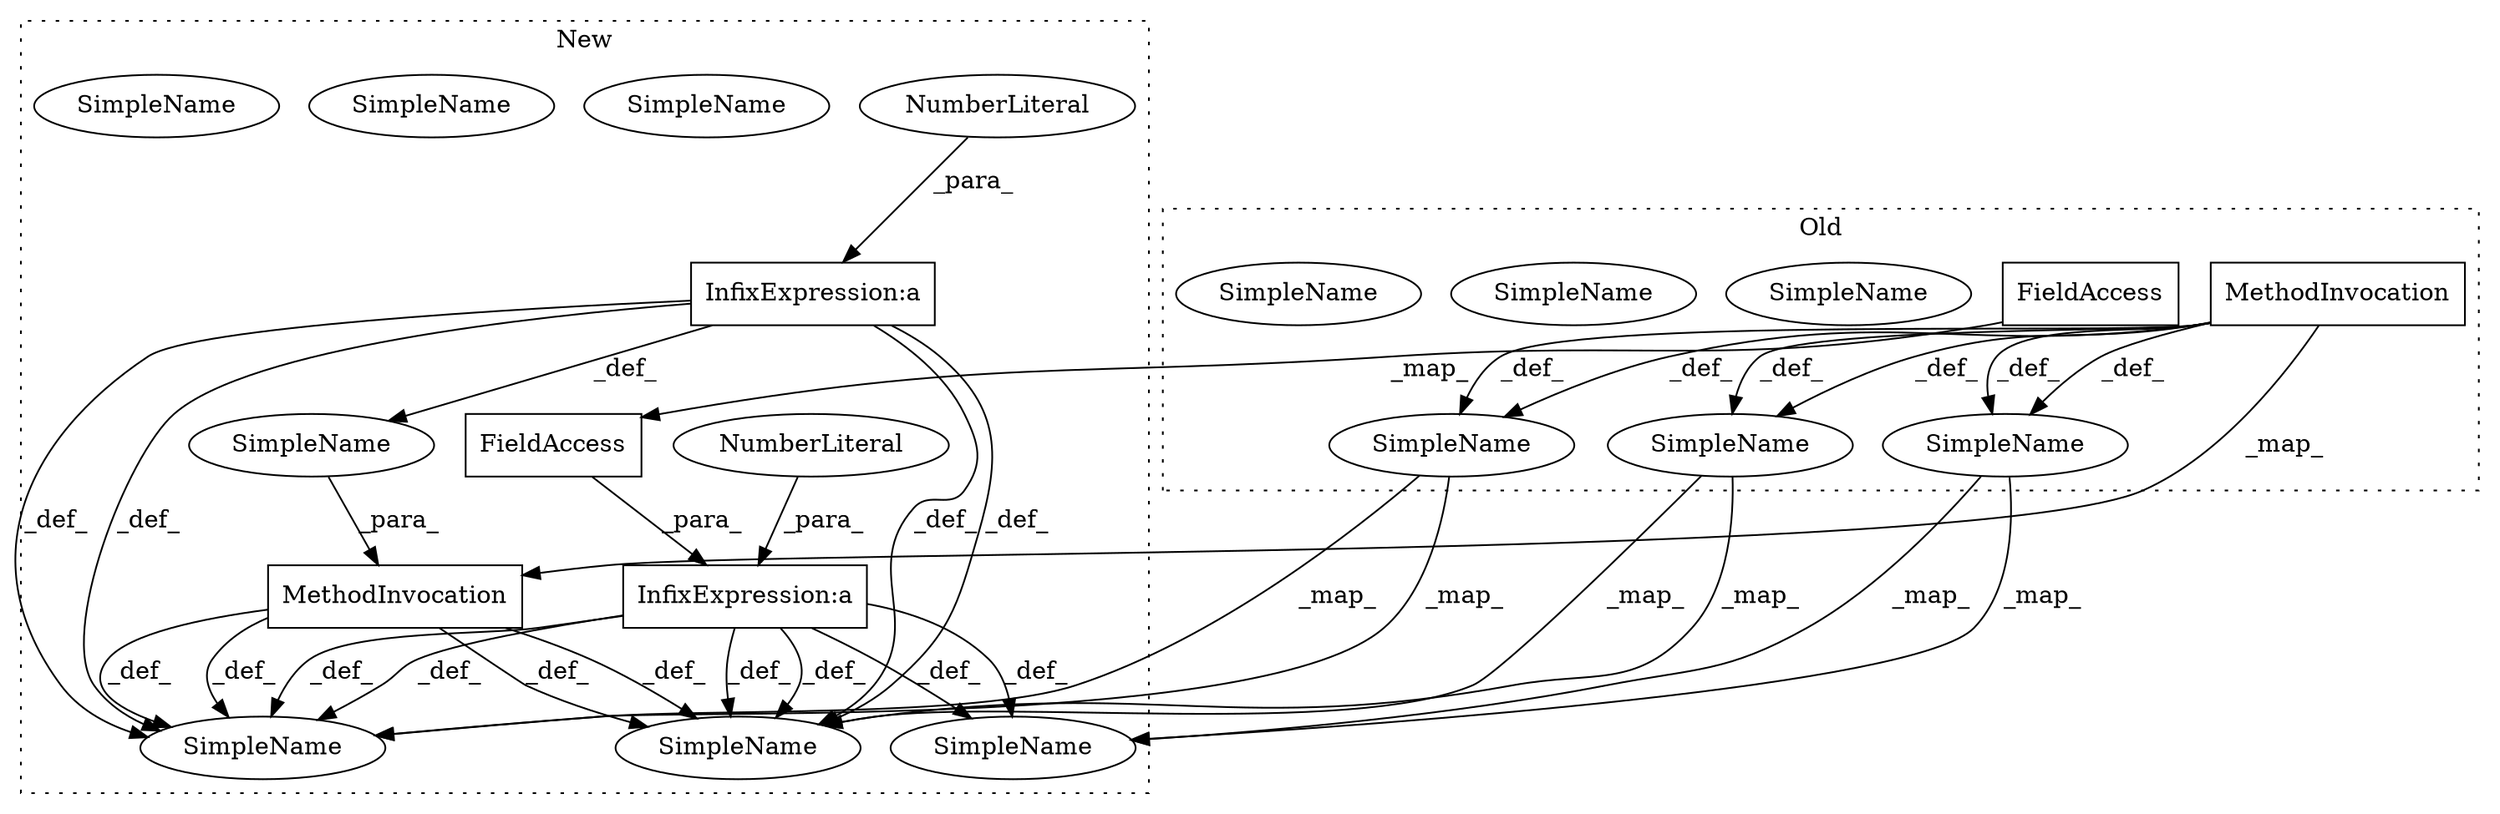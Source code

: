 digraph G {
subgraph cluster0 {
2 [label="FieldAccess" a="22" s="22412" l="3" shape="box"];
3 [label="MethodInvocation" a="32" s="21221,21233" l="7,1" shape="box"];
9 [label="SimpleName" a="42" s="23160" l="5" shape="ellipse"];
10 [label="SimpleName" a="42" s="23088" l="7" shape="ellipse"];
11 [label="SimpleName" a="42" s="21213" l="7" shape="ellipse"];
12 [label="SimpleName" a="42" s="23088" l="7" shape="ellipse"];
13 [label="SimpleName" a="42" s="23160" l="5" shape="ellipse"];
14 [label="SimpleName" a="42" s="21213" l="7" shape="ellipse"];
label = "Old";
style="dotted";
}
subgraph cluster1 {
1 [label="FieldAccess" a="22" s="21250" l="3" shape="box"];
4 [label="MethodInvocation" a="32" s="22427,22443" l="7,1" shape="box"];
5 [label="NumberLiteral" a="34" s="22442" l="1" shape="ellipse"];
6 [label="NumberLiteral" a="34" s="21256" l="1" shape="ellipse"];
7 [label="SimpleName" a="42" s="23116" l="7" shape="ellipse"];
8 [label="SimpleName" a="42" s="23188" l="5" shape="ellipse"];
15 [label="SimpleName" a="42" s="23116" l="7" shape="ellipse"];
16 [label="SimpleName" a="42" s="23188" l="5" shape="ellipse"];
17 [label="SimpleName" a="42" s="" l="" shape="ellipse"];
18 [label="SimpleName" a="42" s="21233" l="7" shape="ellipse"];
19 [label="SimpleName" a="42" s="21233" l="7" shape="ellipse"];
20 [label="InfixExpression:a" a="27" s="22439" l="3" shape="box"];
21 [label="InfixExpression:a" a="27" s="21253" l="3" shape="box"];
label = "New";
style="dotted";
}
1 -> 21 [label="_para_"];
2 -> 1 [label="_map_"];
3 -> 9 [label="_def_"];
3 -> 14 [label="_def_"];
3 -> 4 [label="_map_"];
3 -> 9 [label="_def_"];
3 -> 10 [label="_def_"];
3 -> 10 [label="_def_"];
3 -> 14 [label="_def_"];
4 -> 8 [label="_def_"];
4 -> 8 [label="_def_"];
4 -> 15 [label="_def_"];
4 -> 15 [label="_def_"];
5 -> 20 [label="_para_"];
6 -> 21 [label="_para_"];
9 -> 8 [label="_map_"];
9 -> 8 [label="_map_"];
10 -> 15 [label="_map_"];
10 -> 15 [label="_map_"];
14 -> 19 [label="_map_"];
14 -> 19 [label="_map_"];
17 -> 4 [label="_para_"];
20 -> 8 [label="_def_"];
20 -> 17 [label="_def_"];
20 -> 15 [label="_def_"];
20 -> 8 [label="_def_"];
20 -> 15 [label="_def_"];
21 -> 19 [label="_def_"];
21 -> 8 [label="_def_"];
21 -> 15 [label="_def_"];
21 -> 8 [label="_def_"];
21 -> 15 [label="_def_"];
21 -> 19 [label="_def_"];
}